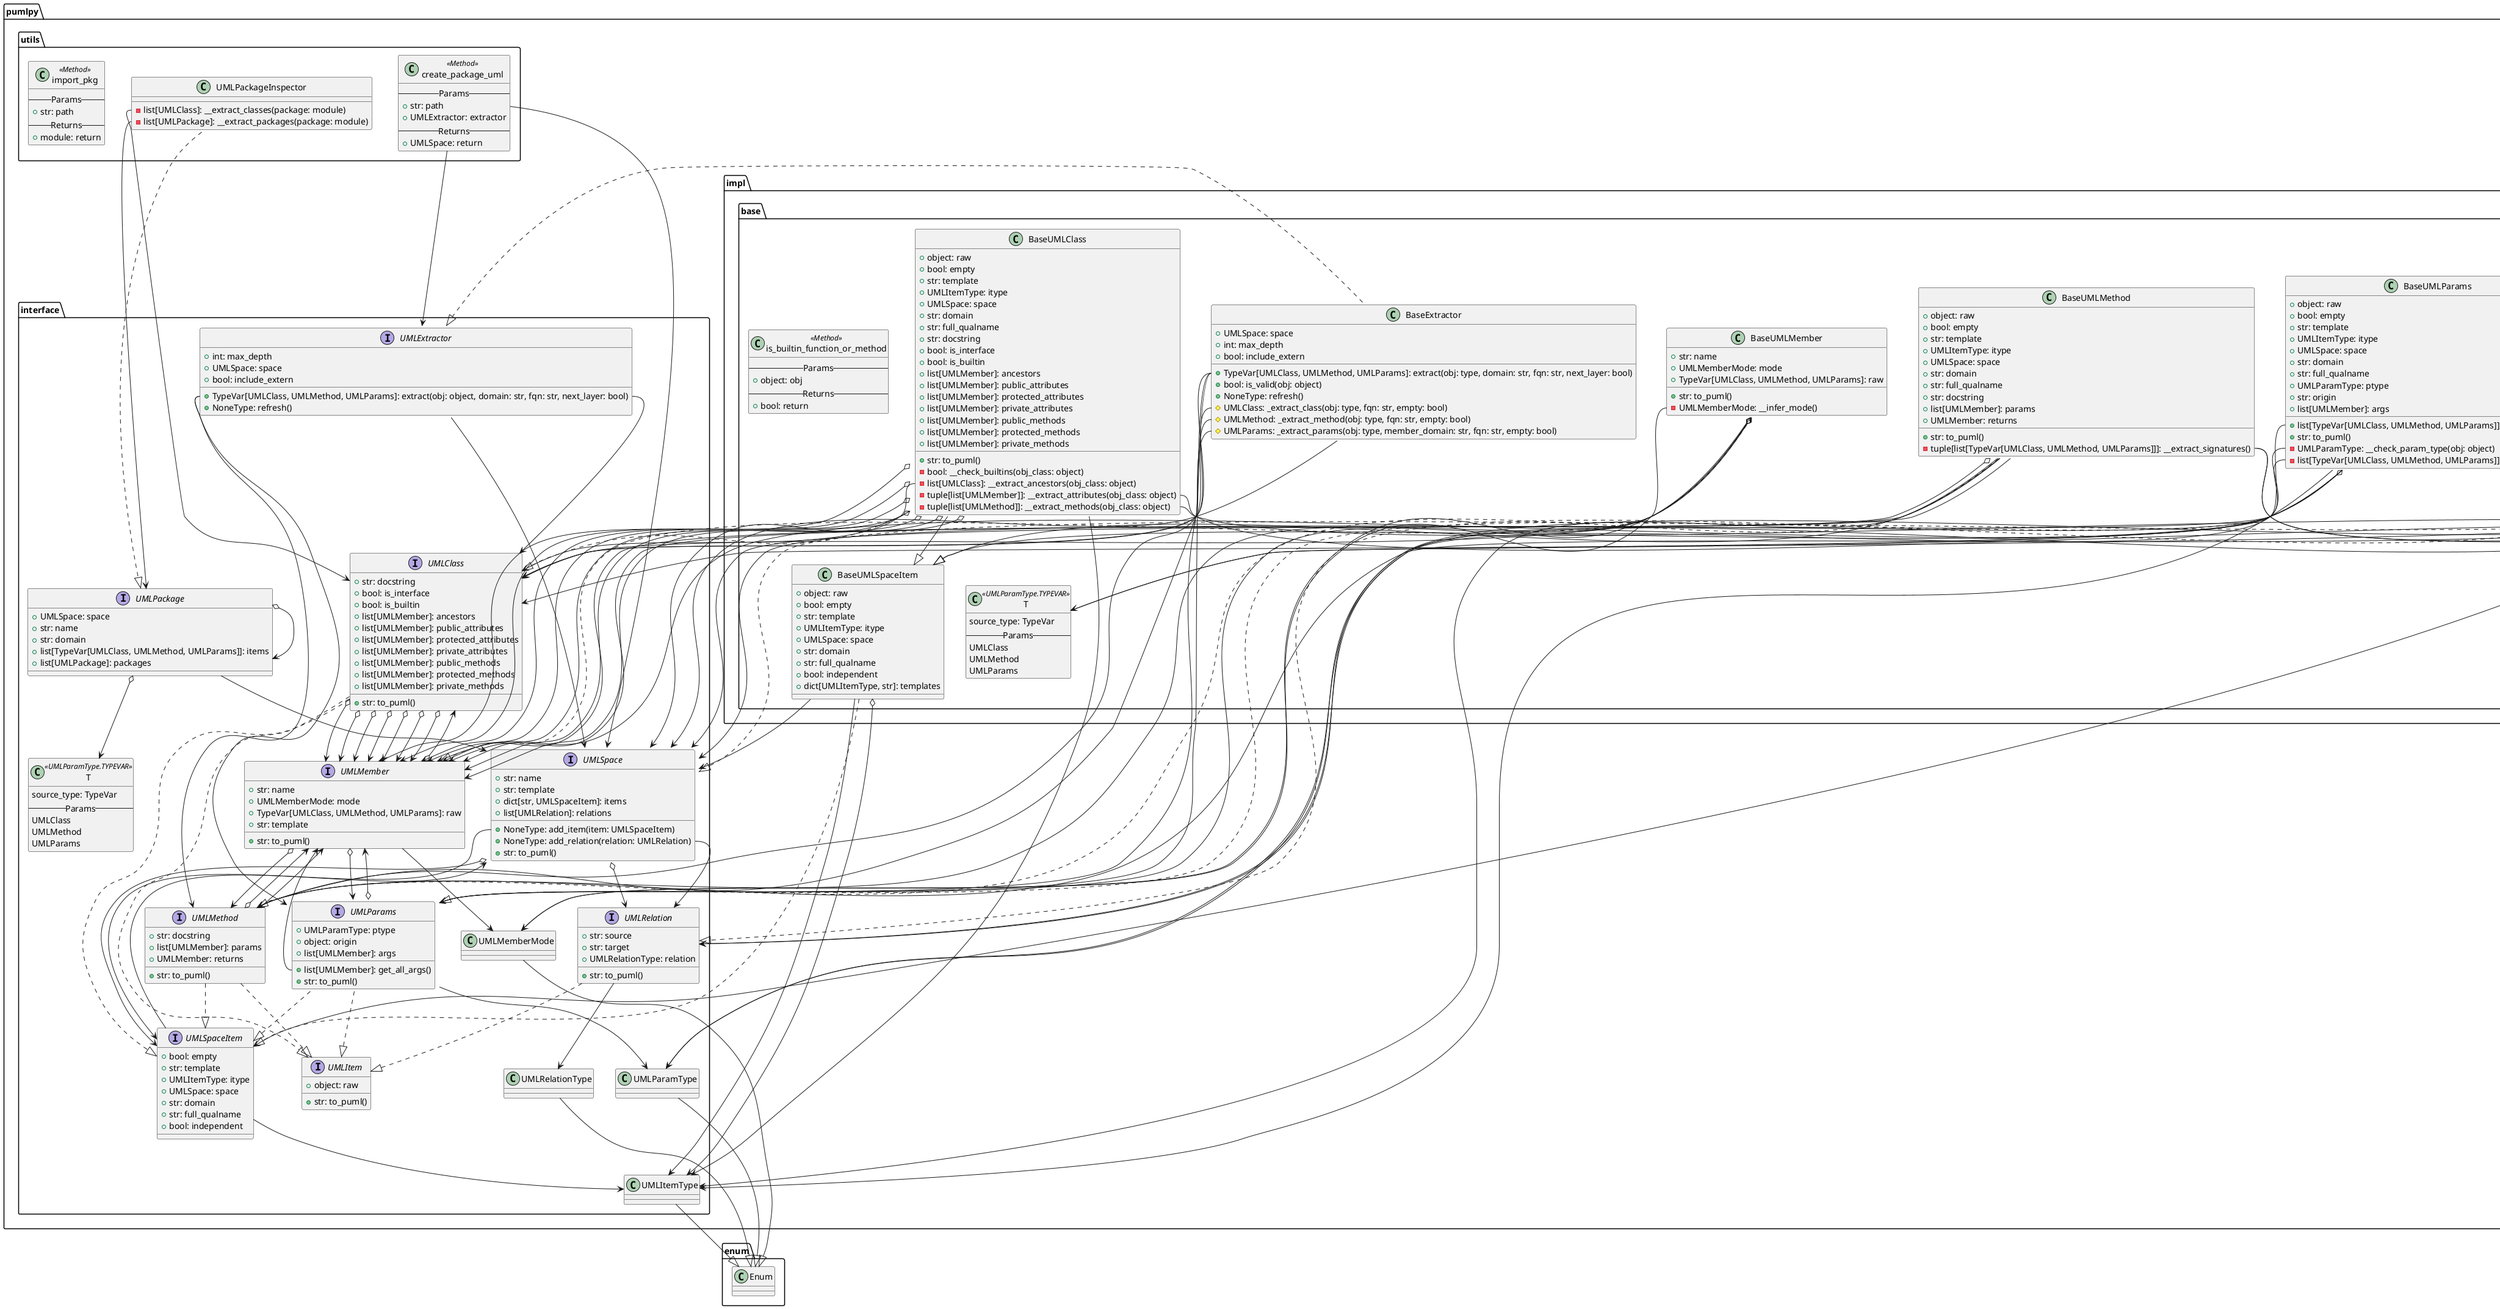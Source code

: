 @startuml       pumlpy

Interface pumlpy.interface.UMLExtractor {
        + int: max_depth
        + UMLSpace: space
        + bool: include_extern
        + TypeVar[UMLClass, UMLMethod, UMLParams]: extract(obj: object, domain: str, fqn: str, next_layer: bool)
        + NoneType: refresh()
}
Interface pumlpy.interface.UMLSpace {
        + str: name
        + str: template
        + dict[str, UMLSpaceItem]: items
        + list[UMLRelation]: relations
        + NoneType: add_item(item: UMLSpaceItem)
        + NoneType: add_relation(relation: UMLRelation)
        + str: to_puml()
}
Interface pumlpy.interface.UMLClass {
        + str: docstring
        + bool: is_interface
        + bool: is_builtin
        + list[UMLMember]: ancestors
        + list[UMLMember]: public_attributes
        + list[UMLMember]: protected_attributes
        + list[UMLMember]: private_attributes
        + list[UMLMember]: public_methods
        + list[UMLMember]: protected_methods
        + list[UMLMember]: private_methods
        + str: to_puml()
}
Interface pumlpy.interface.UMLMethod {
        + str: docstring
        + list[UMLMember]: params
        + UMLMember: returns
        + str: to_puml()
}
Interface pumlpy.interface.UMLParams {
        + UMLParamType: ptype
        + object: origin
        + list[UMLMember]: args
        + list[UMLMember]: get_all_args()
        + str: to_puml()
}
Class pumlpy.impl.base.BaseExtractor {
        + UMLSpace: space
        + int: max_depth
        + bool: include_extern
        + TypeVar[UMLClass, UMLMethod, UMLParams]: extract(obj: type, domain: str, fqn: str, next_layer: bool)
        + bool: is_valid(obj: object)
        + NoneType: refresh()
        # UMLClass: _extract_class(obj: type, fqn: str, empty: bool)
        # UMLMethod: _extract_method(obj: type, fqn: str, empty: bool)
        # UMLParams: _extract_params(obj: type, member_domain: str, fqn: str, empty: bool)
}
Class pumlpy.impl.base.BaseUMLSpaceItem {
        + object: raw
        + bool: empty
        + str: template
        + UMLItemType: itype
        + UMLSpace: space
        + str: domain
        + str: full_qualname
        + bool: independent
        + dict[UMLItemType, str]: templates

}
Class pumlpy.interface.UMLItemType {


}
Interface pumlpy.interface.UMLMember {
        + str: name
        + UMLMemberMode: mode
        + TypeVar[UMLClass, UMLMethod, UMLParams]: raw
        + str: template
        + str: to_puml()
}
Class pumlpy.impl.base.BaseUMLClass {
        + object: raw
        + bool: empty
        + str: template
        + UMLItemType: itype
        + UMLSpace: space
        + str: domain
        + str: full_qualname
        + str: docstring
        + bool: is_interface
        + bool: is_builtin
        + list[UMLMember]: ancestors
        + list[UMLMember]: public_attributes
        + list[UMLMember]: protected_attributes
        + list[UMLMember]: private_attributes
        + list[UMLMember]: public_methods
        + list[UMLMember]: protected_methods
        + list[UMLMember]: private_methods
        + str: to_puml()
        - bool: __check_builtins(obj_class: object)
        - list[UMLClass]: __extract_ancestors(obj_class: object)
        - tuple[list[UMLMember]]: __extract_attributes(obj_class: object)
        - tuple[list[UMLMethod]]: __extract_methods(obj_class: object)
}
Class pumlpy.interface.UMLMemberMode {


}
Class pumlpy.impl.base.BaseUMLMember {
        + str: name
        + UMLMemberMode: mode
        + TypeVar[UMLClass, UMLMethod, UMLParams]: raw
        + str: to_puml()
        - UMLMemberMode: __infer_mode()
}
Class pumlpy.impl.base.BaseUMLMethod {
        + object: raw
        + bool: empty
        + str: template
        + UMLItemType: itype
        + UMLSpace: space
        + str: domain
        + str: full_qualname
        + str: docstring
        + list[UMLMember]: params
        + UMLMember: returns
        + str: to_puml()
        - tuple[list[TypeVar[UMLClass, UMLMethod, UMLParams]]]: __extract_signatures()
}
Class pumlpy.interface.UMLParamType {


}
Class pumlpy.impl.base.BaseUMLParams {
        + object: raw
        + bool: empty
        + str: template
        + UMLItemType: itype
        + UMLSpace: space
        + str: domain
        + str: full_qualname
        + UMLParamType: ptype
        + str: origin
        + list[UMLMember]: args
        + list[TypeVar[UMLClass, UMLMethod, UMLParams]]: get_all_args()
        + str: to_puml()
        - UMLParamType: __check_param_type(obj: object)
        - list[TypeVar[UMLClass, UMLMethod, UMLParams]]: __extract_args()
}
Interface pumlpy.interface.UMLRelation {
        + str: source
        + str: target
        + UMLRelationType: relation
        + str: to_puml()
}
Class pumlpy.impl.base.BaseUMLRelation {

        + NoneType: register()
        + str: to_puml()
}
Interface pumlpy.interface.UMLSpaceItem {
        + bool: empty
        + str: template
        + UMLItemType: itype
        + UMLSpace: space
        + str: domain
        + str: full_qualname
        + bool: independent

}
Class pumlpy.impl.base.BaseUMLSpace {
        + str: name
        + str: template
        + dict[str, UMLSpaceItem]: items
        + list[UMLRelation]: relations
        + NoneType: add_item(obj_class: UMLMethod]:: Union[UMLClass)
        + NoneType: add_relation(relation: UMLRelation)
        + str: to_puml()
}
Class pumlpy.impl.base.T << UMLParamType.TYPEVAR >> {
         source_type: TypeVar
        --Params--
UMLClass
UMLMethod
UMLParams
}
Class pumlpy.impl.base.is_builtin_function_or_method << Method >> {
        --Params--
        + object: obj
        --Returns--
        + bool: return
}
Class pumlpy.interface.T << UMLParamType.TYPEVAR >> {
         source_type: TypeVar
        --Params--
UMLClass
UMLMethod
UMLParams
}
Interface pumlpy.interface.UMLItem {
        + object: raw
        + str: to_puml()
}
Interface pumlpy.interface.UMLPackage {
        + UMLSpace: space
        + str: name
        + str: domain
        + list[TypeVar[UMLClass, UMLMethod, UMLParams]]: items
        + list[UMLPackage]: packages

}
Class pumlpy.interface.UMLRelationType {


}
Class pumlpy.utils.UMLPackageInspector {

        - list[UMLClass]: __extract_classes(package: module)
        - list[UMLPackage]: __extract_packages(package: module)
}
Class pumlpy.utils.create_package_uml << Method >> {
        --Params--
        + str: path
        + UMLExtractor: extractor
        --Returns--
        + UMLSpace: return
}
Class pumlpy.utils.import_pkg << Method >> {
        --Params--
        + str: path
        --Returns--
        + module: return
}

pumlpy.impl.base.BaseExtractor ..|> pumlpy.interface.UMLExtractor
pumlpy.impl.base.BaseExtractor --> pumlpy.interface.UMLSpace
pumlpy.impl.base.BaseExtractor::_extract_class --> pumlpy.interface.UMLClass
pumlpy.impl.base.BaseExtractor::_extract_method --> pumlpy.interface.UMLMethod
pumlpy.impl.base.BaseExtractor::_extract_params --> pumlpy.interface.UMLParams
pumlpy.impl.base.BaseExtractor::extract --> pumlpy.interface.UMLClass
pumlpy.impl.base.BaseExtractor::extract --> pumlpy.interface.UMLMethod
pumlpy.impl.base.BaseExtractor::extract --> pumlpy.interface.UMLParams
pumlpy.impl.base.BaseUMLClass --|> pumlpy.impl.base.BaseUMLSpaceItem
pumlpy.impl.base.BaseUMLClass ..|> pumlpy.interface.UMLClass
pumlpy.impl.base.BaseUMLClass --> pumlpy.interface.UMLItemType
pumlpy.impl.base.BaseUMLClass --> pumlpy.interface.UMLSpace
pumlpy.impl.base.BaseUMLClass o--> pumlpy.interface.UMLMember
pumlpy.impl.base.BaseUMLClass o--> pumlpy.interface.UMLMember
pumlpy.impl.base.BaseUMLClass o--> pumlpy.interface.UMLMember
pumlpy.impl.base.BaseUMLClass o--> pumlpy.interface.UMLMember
pumlpy.impl.base.BaseUMLClass o--> pumlpy.interface.UMLMember
pumlpy.impl.base.BaseUMLClass o--> pumlpy.interface.UMLMember
pumlpy.impl.base.BaseUMLClass o--> pumlpy.interface.UMLMember
pumlpy.impl.base.BaseUMLClass::__extract_ancestors --> pumlpy.interface.UMLClass
pumlpy.impl.base.BaseUMLClass::__extract_attributes --> builtins.list
pumlpy.impl.base.BaseUMLClass::__extract_methods --> builtins.list
pumlpy.impl.base.BaseUMLMember ..|> pumlpy.interface.UMLMember
pumlpy.impl.base.BaseUMLMember --> pumlpy.interface.UMLMemberMode
pumlpy.impl.base.BaseUMLMember o--> pumlpy.interface.UMLClass
pumlpy.impl.base.BaseUMLMember o--> pumlpy.interface.UMLMethod
pumlpy.impl.base.BaseUMLMember o--> pumlpy.interface.UMLParams
pumlpy.impl.base.BaseUMLMember::__infer_mode --> pumlpy.interface.UMLMemberMode
pumlpy.impl.base.BaseUMLMethod --|> pumlpy.impl.base.BaseUMLSpaceItem
pumlpy.impl.base.BaseUMLMethod ..|> pumlpy.interface.UMLMethod
pumlpy.impl.base.BaseUMLMethod --> pumlpy.interface.UMLItemType
pumlpy.impl.base.BaseUMLMethod --> pumlpy.interface.UMLSpace
pumlpy.impl.base.BaseUMLMethod o--> pumlpy.interface.UMLMember
pumlpy.impl.base.BaseUMLMethod --> pumlpy.interface.UMLMember
pumlpy.impl.base.BaseUMLMethod::__extract_signatures --> builtins.callable
pumlpy.impl.base.BaseUMLMethod::__extract_signatures --> builtins.list
pumlpy.impl.base.BaseUMLParams --|> pumlpy.impl.base.BaseUMLSpaceItem
pumlpy.impl.base.BaseUMLParams ..|> pumlpy.interface.UMLParams
pumlpy.impl.base.BaseUMLParams --> pumlpy.interface.UMLItemType
pumlpy.impl.base.BaseUMLParams --> pumlpy.interface.UMLSpace
pumlpy.impl.base.BaseUMLParams --> pumlpy.interface.UMLParamType
pumlpy.impl.base.BaseUMLParams o--> pumlpy.interface.UMLMember
pumlpy.impl.base.BaseUMLParams::__check_param_type --> pumlpy.interface.UMLParamType
pumlpy.impl.base.BaseUMLParams::__extract_args --> pumlpy.impl.base.T
pumlpy.impl.base.BaseUMLParams::get_all_args --> pumlpy.impl.base.T
pumlpy.impl.base.BaseUMLRelation ..|> pumlpy.interface.UMLRelation
pumlpy.impl.base.BaseUMLSpace ..|> pumlpy.interface.UMLSpace
pumlpy.impl.base.BaseUMLSpace o--> pumlpy.interface.UMLSpaceItem
pumlpy.impl.base.BaseUMLSpace o--> pumlpy.interface.UMLRelation
pumlpy.impl.base.BaseUMLSpace::add_item --> pumlpy.interface.UMLClass
pumlpy.impl.base.BaseUMLSpace::add_item --> pumlpy.interface.UMLMethod
pumlpy.impl.base.BaseUMLSpace::add_relation --> pumlpy.interface.UMLRelation
pumlpy.impl.base.BaseUMLSpaceItem ..|> pumlpy.interface.UMLSpaceItem
pumlpy.impl.base.BaseUMLSpaceItem --> pumlpy.interface.UMLItemType
pumlpy.impl.base.BaseUMLSpaceItem --> pumlpy.interface.UMLSpace
pumlpy.impl.base.BaseUMLSpaceItem o--> pumlpy.interface.UMLItemType
pumlpy.interface.UMLClass ..|> pumlpy.interface.UMLItem
pumlpy.interface.UMLClass ..|> pumlpy.interface.UMLSpaceItem
pumlpy.interface.UMLClass o--> pumlpy.interface.UMLMember
pumlpy.interface.UMLClass o--> pumlpy.interface.UMLMember
pumlpy.interface.UMLClass o--> pumlpy.interface.UMLMember
pumlpy.interface.UMLClass o--> pumlpy.interface.UMLMember
pumlpy.interface.UMLClass o--> pumlpy.interface.UMLMember
pumlpy.interface.UMLClass o--> pumlpy.interface.UMLMember
pumlpy.interface.UMLClass o--> pumlpy.interface.UMLMember
pumlpy.interface.UMLExtractor --> pumlpy.interface.UMLSpace
pumlpy.interface.UMLExtractor::extract --> pumlpy.interface.UMLClass
pumlpy.interface.UMLExtractor::extract --> pumlpy.interface.UMLMethod
pumlpy.interface.UMLExtractor::extract --> pumlpy.interface.UMLParams
pumlpy.interface.UMLItemType --|> enum.Enum
pumlpy.interface.UMLMember --> pumlpy.interface.UMLMemberMode
pumlpy.interface.UMLMember o--> pumlpy.interface.UMLClass
pumlpy.interface.UMLMember o--> pumlpy.interface.UMLMethod
pumlpy.interface.UMLMember o--> pumlpy.interface.UMLParams
pumlpy.interface.UMLMemberMode --|> enum.Enum
pumlpy.interface.UMLMethod ..|> pumlpy.interface.UMLItem
pumlpy.interface.UMLMethod ..|> pumlpy.interface.UMLSpaceItem
pumlpy.interface.UMLMethod o--> pumlpy.interface.UMLMember
pumlpy.interface.UMLMethod --> pumlpy.interface.UMLMember
pumlpy.interface.UMLPackage --> pumlpy.interface.UMLSpace
pumlpy.interface.UMLPackage o--> pumlpy.interface.T
pumlpy.interface.UMLPackage o--> pumlpy.interface.UMLPackage
pumlpy.interface.UMLParamType --|> enum.Enum
pumlpy.interface.UMLParams ..|> pumlpy.interface.UMLItem
pumlpy.interface.UMLParams ..|> pumlpy.interface.UMLSpaceItem
pumlpy.interface.UMLParams --> pumlpy.interface.UMLParamType
pumlpy.interface.UMLParams o--> pumlpy.interface.UMLMember
pumlpy.interface.UMLParams::get_all_args --> pumlpy.interface.UMLMember
pumlpy.interface.UMLRelation ..|> pumlpy.interface.UMLItem
pumlpy.interface.UMLRelation --> pumlpy.interface.UMLRelationType
pumlpy.interface.UMLRelationType --|> enum.Enum
pumlpy.interface.UMLSpace o--> pumlpy.interface.UMLSpaceItem
pumlpy.interface.UMLSpace o--> pumlpy.interface.UMLRelation
pumlpy.interface.UMLSpace::add_item --> pumlpy.interface.UMLSpaceItem
pumlpy.interface.UMLSpace::add_relation --> pumlpy.interface.UMLRelation
pumlpy.interface.UMLSpaceItem --> pumlpy.interface.UMLItemType
pumlpy.interface.UMLSpaceItem --> pumlpy.interface.UMLSpace
pumlpy.utils.UMLPackageInspector ..|> pumlpy.interface.UMLPackage
pumlpy.utils.UMLPackageInspector::__extract_classes --> pumlpy.interface.UMLClass
pumlpy.utils.UMLPackageInspector::__extract_packages --> pumlpy.interface.UMLPackage
pumlpy.utils.create_package_uml --> pumlpy.interface.UMLExtractor
pumlpy.utils.create_package_uml --> pumlpy.interface.UMLSpace

@enduml